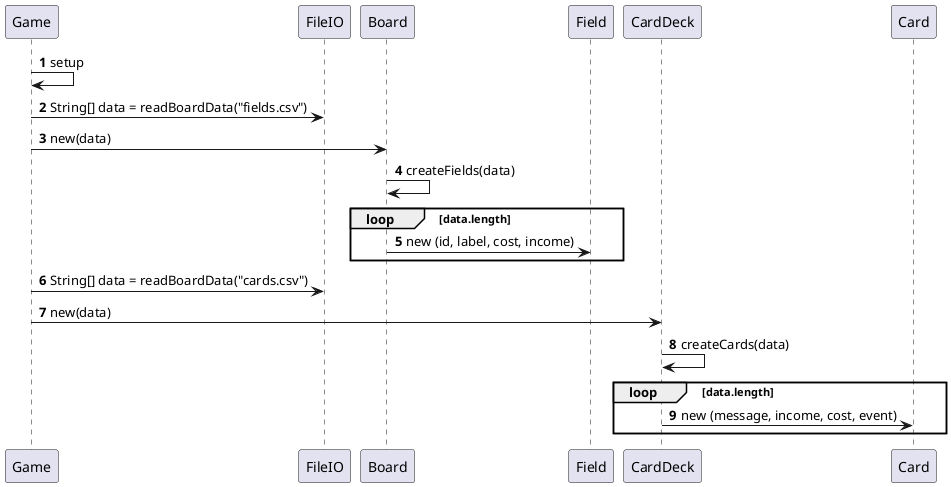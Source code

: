 @startuml
'https://plantuml.com/sequence-diagram

autonumber
Game -> Game: setup
Game -> FileIO: String[] data = readBoardData("fields.csv")

Game -> Board : new(data)
Board -> Board : createFields(data)

loop data.length
Board -> Field : new (id, label, cost, income)
end
Game -> FileIO: String[] data = readBoardData("cards.csv")

Game -> CardDeck : new(data)
CardDeck -> CardDeck : createCards(data)

loop data.length
CardDeck -> Card : new (message, income, cost, event)
end
@enduml